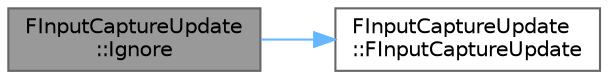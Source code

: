 digraph "FInputCaptureUpdate::Ignore"
{
 // INTERACTIVE_SVG=YES
 // LATEX_PDF_SIZE
  bgcolor="transparent";
  edge [fontname=Helvetica,fontsize=10,labelfontname=Helvetica,labelfontsize=10];
  node [fontname=Helvetica,fontsize=10,shape=box,height=0.2,width=0.4];
  rankdir="LR";
  Node1 [id="Node000001",label="FInputCaptureUpdate\l::Ignore",height=0.2,width=0.4,color="gray40", fillcolor="grey60", style="filled", fontcolor="black",tooltip="Create a default ignore-capturing instance of FInputCaptureUpdate."];
  Node1 -> Node2 [id="edge1_Node000001_Node000002",color="steelblue1",style="solid",tooltip=" "];
  Node2 [id="Node000002",label="FInputCaptureUpdate\l::FInputCaptureUpdate",height=0.2,width=0.4,color="grey40", fillcolor="white", style="filled",URL="$dc/d9b/structFInputCaptureUpdate.html#aa5c15221e61e79798a1b8250b6b99caf",tooltip=" "];
}
